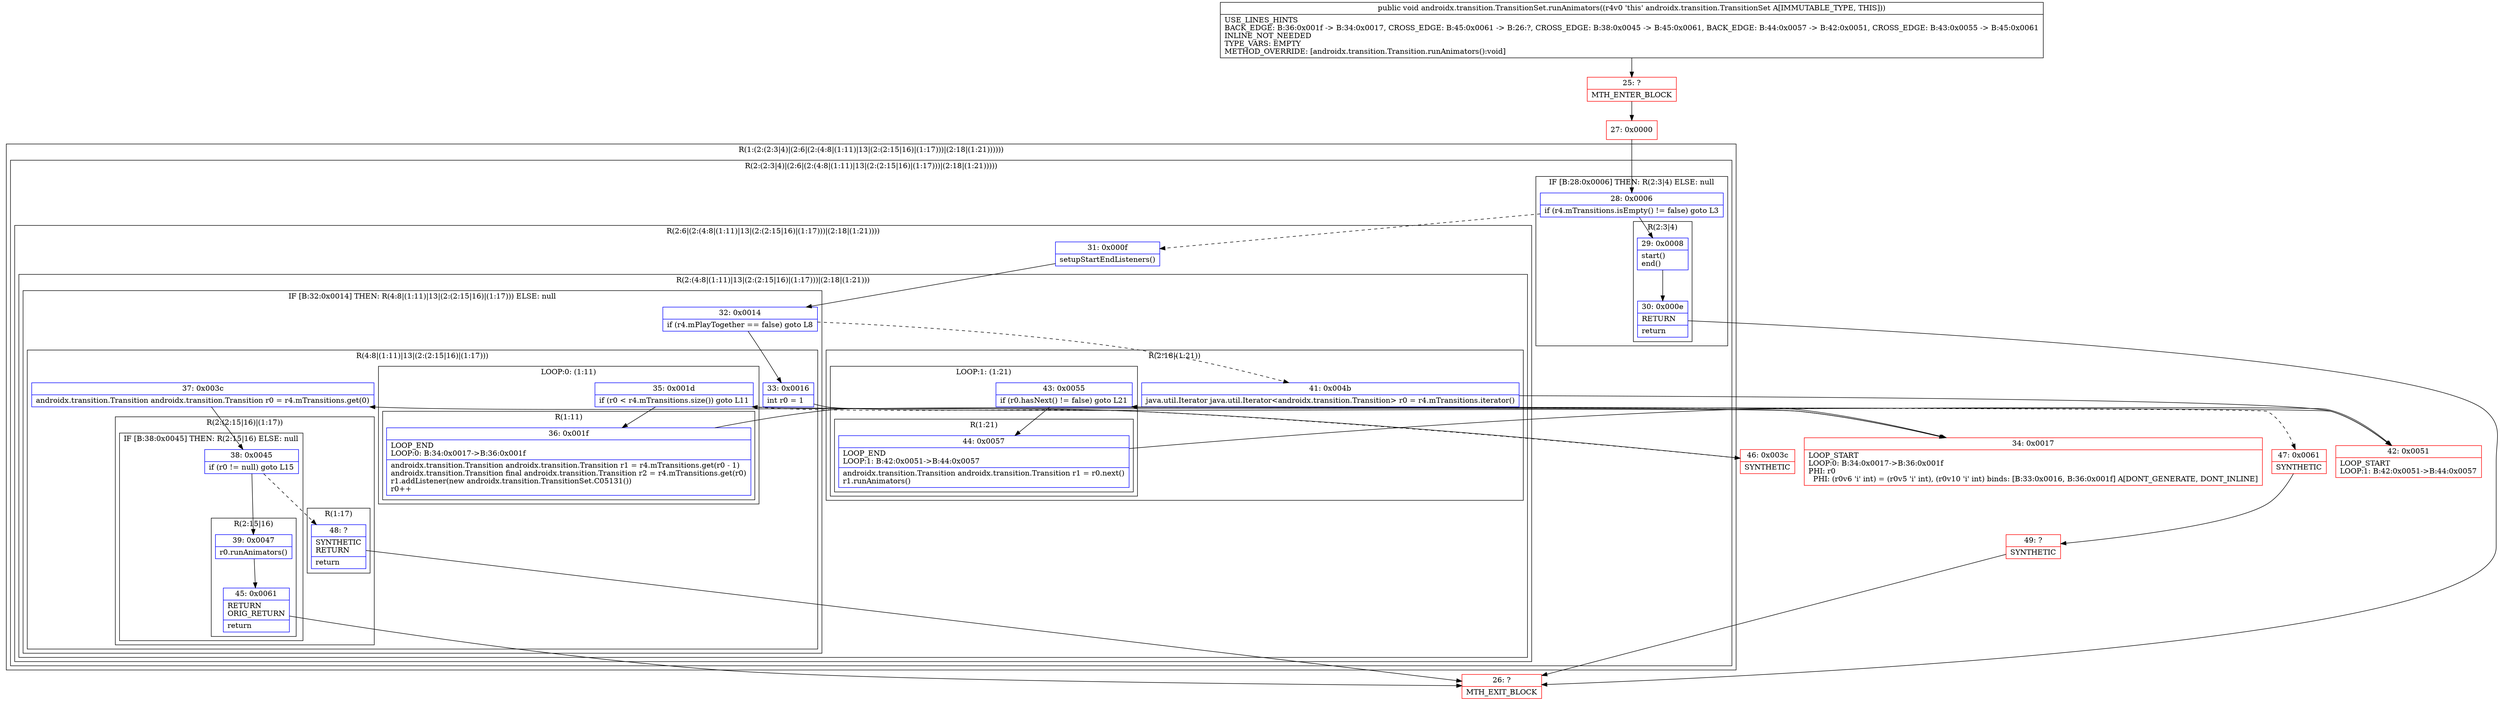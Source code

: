 digraph "CFG forandroidx.transition.TransitionSet.runAnimators()V" {
subgraph cluster_Region_1806221537 {
label = "R(1:(2:(2:3|4)|(2:6|(2:(4:8|(1:11)|13|(2:(2:15|16)|(1:17)))|(2:18|(1:21))))))";
node [shape=record,color=blue];
subgraph cluster_Region_298688022 {
label = "R(2:(2:3|4)|(2:6|(2:(4:8|(1:11)|13|(2:(2:15|16)|(1:17)))|(2:18|(1:21)))))";
node [shape=record,color=blue];
subgraph cluster_IfRegion_113793525 {
label = "IF [B:28:0x0006] THEN: R(2:3|4) ELSE: null";
node [shape=record,color=blue];
Node_28 [shape=record,label="{28\:\ 0x0006|if (r4.mTransitions.isEmpty() != false) goto L3\l}"];
subgraph cluster_Region_1930829505 {
label = "R(2:3|4)";
node [shape=record,color=blue];
Node_29 [shape=record,label="{29\:\ 0x0008|start()\lend()\l}"];
Node_30 [shape=record,label="{30\:\ 0x000e|RETURN\l|return\l}"];
}
}
subgraph cluster_Region_1586788234 {
label = "R(2:6|(2:(4:8|(1:11)|13|(2:(2:15|16)|(1:17)))|(2:18|(1:21))))";
node [shape=record,color=blue];
Node_31 [shape=record,label="{31\:\ 0x000f|setupStartEndListeners()\l}"];
subgraph cluster_Region_592736096 {
label = "R(2:(4:8|(1:11)|13|(2:(2:15|16)|(1:17)))|(2:18|(1:21)))";
node [shape=record,color=blue];
subgraph cluster_IfRegion_1729596686 {
label = "IF [B:32:0x0014] THEN: R(4:8|(1:11)|13|(2:(2:15|16)|(1:17))) ELSE: null";
node [shape=record,color=blue];
Node_32 [shape=record,label="{32\:\ 0x0014|if (r4.mPlayTogether == false) goto L8\l}"];
subgraph cluster_Region_1627340987 {
label = "R(4:8|(1:11)|13|(2:(2:15|16)|(1:17)))";
node [shape=record,color=blue];
Node_33 [shape=record,label="{33\:\ 0x0016|int r0 = 1\l}"];
subgraph cluster_LoopRegion_304153902 {
label = "LOOP:0: (1:11)";
node [shape=record,color=blue];
Node_35 [shape=record,label="{35\:\ 0x001d|if (r0 \< r4.mTransitions.size()) goto L11\l}"];
subgraph cluster_Region_706006053 {
label = "R(1:11)";
node [shape=record,color=blue];
Node_36 [shape=record,label="{36\:\ 0x001f|LOOP_END\lLOOP:0: B:34:0x0017\-\>B:36:0x001f\l|androidx.transition.Transition androidx.transition.Transition r1 = r4.mTransitions.get(r0 \- 1)\landroidx.transition.Transition final androidx.transition.Transition r2 = r4.mTransitions.get(r0)\lr1.addListener(new androidx.transition.TransitionSet.C05131())\lr0++\l}"];
}
}
Node_37 [shape=record,label="{37\:\ 0x003c|androidx.transition.Transition androidx.transition.Transition r0 = r4.mTransitions.get(0)\l}"];
subgraph cluster_Region_607414075 {
label = "R(2:(2:15|16)|(1:17))";
node [shape=record,color=blue];
subgraph cluster_IfRegion_237373881 {
label = "IF [B:38:0x0045] THEN: R(2:15|16) ELSE: null";
node [shape=record,color=blue];
Node_38 [shape=record,label="{38\:\ 0x0045|if (r0 != null) goto L15\l}"];
subgraph cluster_Region_340159070 {
label = "R(2:15|16)";
node [shape=record,color=blue];
Node_39 [shape=record,label="{39\:\ 0x0047|r0.runAnimators()\l}"];
Node_45 [shape=record,label="{45\:\ 0x0061|RETURN\lORIG_RETURN\l|return\l}"];
}
}
subgraph cluster_Region_1507945488 {
label = "R(1:17)";
node [shape=record,color=blue];
Node_48 [shape=record,label="{48\:\ ?|SYNTHETIC\lRETURN\l|return\l}"];
}
}
}
}
subgraph cluster_Region_1791172079 {
label = "R(2:18|(1:21))";
node [shape=record,color=blue];
Node_41 [shape=record,label="{41\:\ 0x004b|java.util.Iterator java.util.Iterator\<androidx.transition.Transition\> r0 = r4.mTransitions.iterator()\l}"];
subgraph cluster_LoopRegion_1895374489 {
label = "LOOP:1: (1:21)";
node [shape=record,color=blue];
Node_43 [shape=record,label="{43\:\ 0x0055|if (r0.hasNext() != false) goto L21\l}"];
subgraph cluster_Region_815957656 {
label = "R(1:21)";
node [shape=record,color=blue];
Node_44 [shape=record,label="{44\:\ 0x0057|LOOP_END\lLOOP:1: B:42:0x0051\-\>B:44:0x0057\l|androidx.transition.Transition androidx.transition.Transition r1 = r0.next()\lr1.runAnimators()\l}"];
}
}
}
}
}
}
}
Node_25 [shape=record,color=red,label="{25\:\ ?|MTH_ENTER_BLOCK\l}"];
Node_27 [shape=record,color=red,label="{27\:\ 0x0000}"];
Node_26 [shape=record,color=red,label="{26\:\ ?|MTH_EXIT_BLOCK\l}"];
Node_34 [shape=record,color=red,label="{34\:\ 0x0017|LOOP_START\lLOOP:0: B:34:0x0017\-\>B:36:0x001f\lPHI: r0 \l  PHI: (r0v6 'i' int) = (r0v5 'i' int), (r0v10 'i' int) binds: [B:33:0x0016, B:36:0x001f] A[DONT_GENERATE, DONT_INLINE]\l}"];
Node_46 [shape=record,color=red,label="{46\:\ 0x003c|SYNTHETIC\l}"];
Node_42 [shape=record,color=red,label="{42\:\ 0x0051|LOOP_START\lLOOP:1: B:42:0x0051\-\>B:44:0x0057\l}"];
Node_47 [shape=record,color=red,label="{47\:\ 0x0061|SYNTHETIC\l}"];
Node_49 [shape=record,color=red,label="{49\:\ ?|SYNTHETIC\l}"];
MethodNode[shape=record,label="{public void androidx.transition.TransitionSet.runAnimators((r4v0 'this' androidx.transition.TransitionSet A[IMMUTABLE_TYPE, THIS]))  | USE_LINES_HINTS\lBACK_EDGE: B:36:0x001f \-\> B:34:0x0017, CROSS_EDGE: B:45:0x0061 \-\> B:26:?, CROSS_EDGE: B:38:0x0045 \-\> B:45:0x0061, BACK_EDGE: B:44:0x0057 \-\> B:42:0x0051, CROSS_EDGE: B:43:0x0055 \-\> B:45:0x0061\lINLINE_NOT_NEEDED\lTYPE_VARS: EMPTY\lMETHOD_OVERRIDE: [androidx.transition.Transition.runAnimators():void]\l}"];
MethodNode -> Node_25;Node_28 -> Node_29;
Node_28 -> Node_31[style=dashed];
Node_29 -> Node_30;
Node_30 -> Node_26;
Node_31 -> Node_32;
Node_32 -> Node_33;
Node_32 -> Node_41[style=dashed];
Node_33 -> Node_34;
Node_35 -> Node_36;
Node_35 -> Node_46[style=dashed];
Node_36 -> Node_34;
Node_37 -> Node_38;
Node_38 -> Node_39;
Node_38 -> Node_48[style=dashed];
Node_39 -> Node_45;
Node_45 -> Node_26;
Node_48 -> Node_26;
Node_41 -> Node_42;
Node_43 -> Node_44;
Node_43 -> Node_47[style=dashed];
Node_44 -> Node_42;
Node_25 -> Node_27;
Node_27 -> Node_28;
Node_34 -> Node_35;
Node_46 -> Node_37;
Node_42 -> Node_43;
Node_47 -> Node_49;
Node_49 -> Node_26;
}

